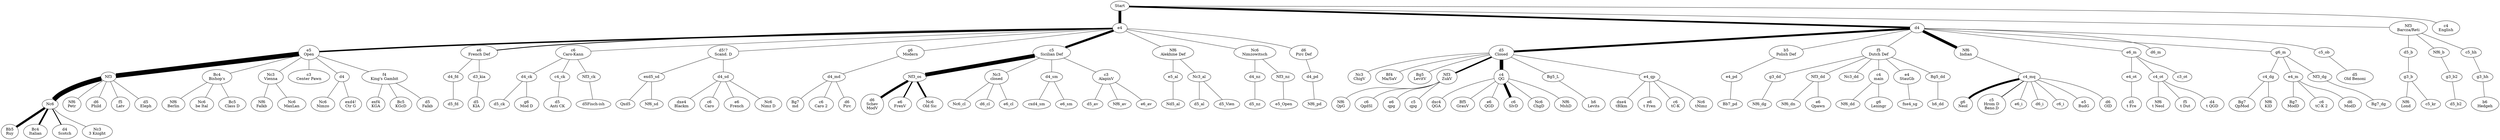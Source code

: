 graph {

////////////////////////// CLASSICAL KING PAWN ///////////////

Start -- e4 [weight=4 penwidth=10]
e5[label="e5\nOpen"]
e4 -- e5 [penwidth=5]
e5 -- Nf3 [penwidth=17]

e5 -- "Bc4\nBishop's"
"Bc4\nBishop's" -- "Nf6\nBerlin"
"Bc4\nBishop's" -- "Nc6\nbe Ital"
"Bc4\nBishop's" -- "Bc5\nClass D"


e5 -- "Nc3\nVienna"
"Nc3\nVienna" -- "Nf6\nFalkb"
"Nc3\nVienna" -- "Nc6\nMaxLan"

e5 -- "c3\nCenter Pawn"

d4_pn[label=d4]
e5 -- d4_pn

d4_pn -- "Nc6\nNimzo"
d4_pn -- "exd4!\nCtr G"

e5 -- "f4\nKing's Gambit" -- "exf4\nKGA"
"f4\nKing's Gambit" -- "Bc5\nKGcD"
"f4\nKing's Gambit" -- "d5\nFalkb"

Nf3 -- Nc6 [penwidth=17] // main line p. 40
Nf3 -- "Nf6\nPetr"
Nf3 -- "d6\nPhild"
Nf3 -- "f5\nLatv"
Nf3 -- "d5\nEleph"

// Ruy and siblings //

Nc6 -- "Bb5\nRuy" [penwidth=8]
Nc6 -- "Bc4\nItalian" [penwidth=6]
Nc6 -- "d4\nScotch" [penwidth=3]
Nc6 -- "Nc3\n3 Knight"

////////////////////////// CLASSICAL QUEEN PAWN ///////////////

Start -- d4 [penwidth=6]
d5_qp[label="d5\nClosed"]
d4 -- d5_qp [penwidth=7 weight=2]
d5_qp -- "Nc3\nChigV"
d5_qp -- "Bf4\nMa/SaV"
d5_qp -- "Bg5\nLevitV"

// zukertort doesn't belong here but render diff.
Nf3_z[label="Nf3\nZukV"]
Nf6_z[label="Nf6\nQpG"]
d5_qp -- Nf3_z [penwidth=5]
Nf3_z -- Nf6_z
Nf3_z -- "c6\nQgdSl"
Nf3_z -- "e6\nqpg"
Nf3_z -- "c5\nqpg"


// qg
qg[label="c4\nQG"]
d5_qp -- qg [penwidth=13]
qg -- "dxc4\nQGA"
qg -- "Bf5\nGrauV"
qg -- "e6\nQGD"
qg -- "c6\nSlvD" [penwidth=9]
qg -- "Nc6\nChgD"
qg -- "Nf6\nMshD"


/////////////// MODERN KING PAWN ///////////////

e4 -- "e6\nFrench Def" [penwidth=2.6]
"e6\nFrench Def" -- d4_fd -- d5_fd
"e6\nFrench Def" -- d3_kia -- "d5\nKIA"

e4 -- "c6\nCaro-Kann" -- d4_ck -- d5_ck
d4_ck -- "g6\nMod D"
"c6\nCaro-Kann" -- c4_ck -- "d5\nAnti CK"
"c6\nCaro-Kann" -- Nf3_ck -- "d5\Fisch-ish"

e4 -- "d5!?\nScand. D" -- exd5_sd -- Qxd5
exd5_sd -- Nf6_sd
"d5!?\nScand. D" -- d4_sd
d4_sd -- "dxe4\nBlackm"
d4_sd -- "c6\nCaro"
d4_sd -- "e6\nFrench"
d4_sd -- "Nc6\nNimz D"

e4 -- "g6\nModern" -- d4_md -- "Bg7\nmd"
d4_md -- "c6\nCaro 2"
d4_md -- "d6\nPirc"

// sicilian //

e4 -- "c5\nSicilian Def" [penwidth=8]

"c5\nSicilian Def" -- Nf3_os [penwidth=14]
Nf3_os -- "d6\nSchev\nModV" [penwidth=8]
e6_os[label="e6\nFrenV"]
Nf3_os -- e6_os [penwidth=4]
Nc6_os[label="Nc6\nOld Sic"]
Nf3_os -- Nc6_os [penwidth=6]

"c5\nSicilian Def" -- "Nc3\nclosed"
"Nc3\nclosed" -- Nc6_cl
"Nc3\nclosed" -- d6_cl
"Nc3\nclosed" -- e6_cl

"c5\nSicilian Def" -- d4_sm -- cxd4_sm
d4_sm -- e6_sm

"c5\nSicilian Def" -- "c3\nAlapinV" -- d5_av
"c3\nAlapinV" -- Nf6_av
"c3\nAlapinV" -- e6_av

// end sici

e4 -- "Nf6\nAlekhine Def" -- e5_al -- Nd5_al
"Nf6\nAlekhine Def" -- Nc3_al -- d5_al
Nc3_al -- d5_Vien

e4 -- "Nc6\nNimzowitsch" -- d4_nz -- d5_nz
"Nc6\nNimzowitsch" -- Nf3_nz -- e5_Open

e4 -- "d6\nPirc Def" -- d4_pd -- Nf6_pd


/////////////// MODERN QUEEN PAWN ///////////////

d4 -- "b5\nPolish Def" -- e4_pd -- Bb7_pd

// dutch

dutch[label="f5\nDutch Def"]
d4 -- dutch
dutch -- g3_dd -- Nf6_dg
dutch -- Nf3_dd -- Nf6_dn
Nf3_dd -- "e6\nQpawn"
dutch -- Nc3_dd
dutch -- "c4\nmain" -- Nf6_dd
"c4\nmain" -- "g6\nLeningr"
dutch -- "e4\nStauGb" -- fxe4_sg
dutch -- Bg5_dd -- h6_dd

// indian //

Nf6_mq[label="Nf6\nIndian"]
d4 -- Nf6_mq [penwidth=10]
Nf6_mq -- c4_mq
// bulk of the indian
g6_mq[label="g6\nNeoI"]
c5_mq[label="c5\nHrom D\nBeno.D"]
c4_mq -- e6_i
c4_mq -- g6_mq [penwidth=7]
c4_mq -- c5_mq[penwidth=2]
c4_mq -- d6_i
c4_mq -- c6_i
c4_mq -- "e5\nBudG"

// non indian //

d4 -- e6_m -- e4_ot -- "d5\nt Fre"
e6_m -- c4_ot -- "Nf6\nt NeoI"
c4_ot -- "f5\nt Dut"
c4_ot -- "d4\nt QGD"
e6_m -- c3_ot
d4 -- d6_m
d4 -- g6_m -- c4_dg -- "Bg7\nQpMod"
c4_dg -- "Nf6\nKID"
g6_m -- e4_m -- "Bg7\nModD"
e4_m -- "c6\ntC-K 2"
e4_m -- "d6\nModD"
g6_m -- Nf3_dg -- Bg7_dg

/////////////// CHAPTER SEVEN ///////////////

Start -- "Nf3\nBarcza/Reti" -- d5_b -- g3_b -- "Nf6\nLond"
"Nf3\nBarcza/Reti" -- Nf6_b -- g3_b2 -- d5_b2
g3_b -- c5_kr
"Nf3\nBarcza/Reti" -- c5_hh -- g3_hh -- "b6\nHedgeh"

//// others ////


d5_qp -- Bg5_L -- "h6\nLevits"
d5_qp -- e4_qp -- "dxe4\ntBlkm"
e4_qp -- "e6\nt Fren"
e4_qp -- "c6\ntC-K"
e4_qp -- "Nc6\ntNimz"

d4 -- c5_ob -- "d5\nOld Benoni"

c4_mq -- "d6\nOID"

Start -- "c4\nEnglish"

}
